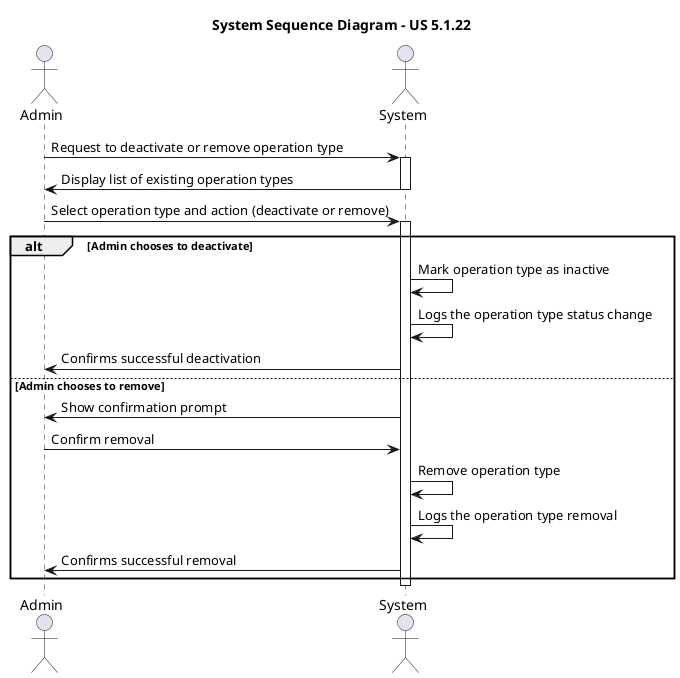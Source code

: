 @startuml ssd
title System Sequence Diagram - US 5.1.22 

actor Admin
actor System

Admin -> System: Request to deactivate or remove operation type
activate System
System -> Admin: Display list of existing operation types
deactivate System
Admin -> System: Select operation type and action (deactivate or remove)
activate System
alt Admin chooses to deactivate
    System -> System: Mark operation type as inactive
    System -> System: Logs the operation type status change
    System -> Admin: Confirms successful deactivation
else Admin chooses to remove
    System -> Admin: Show confirmation prompt
    Admin -> System: Confirm removal
    System -> System: Remove operation type
    System -> System: Logs the operation type removal
    System -> Admin: Confirms successful removal
end
deactivate System
@enduml
